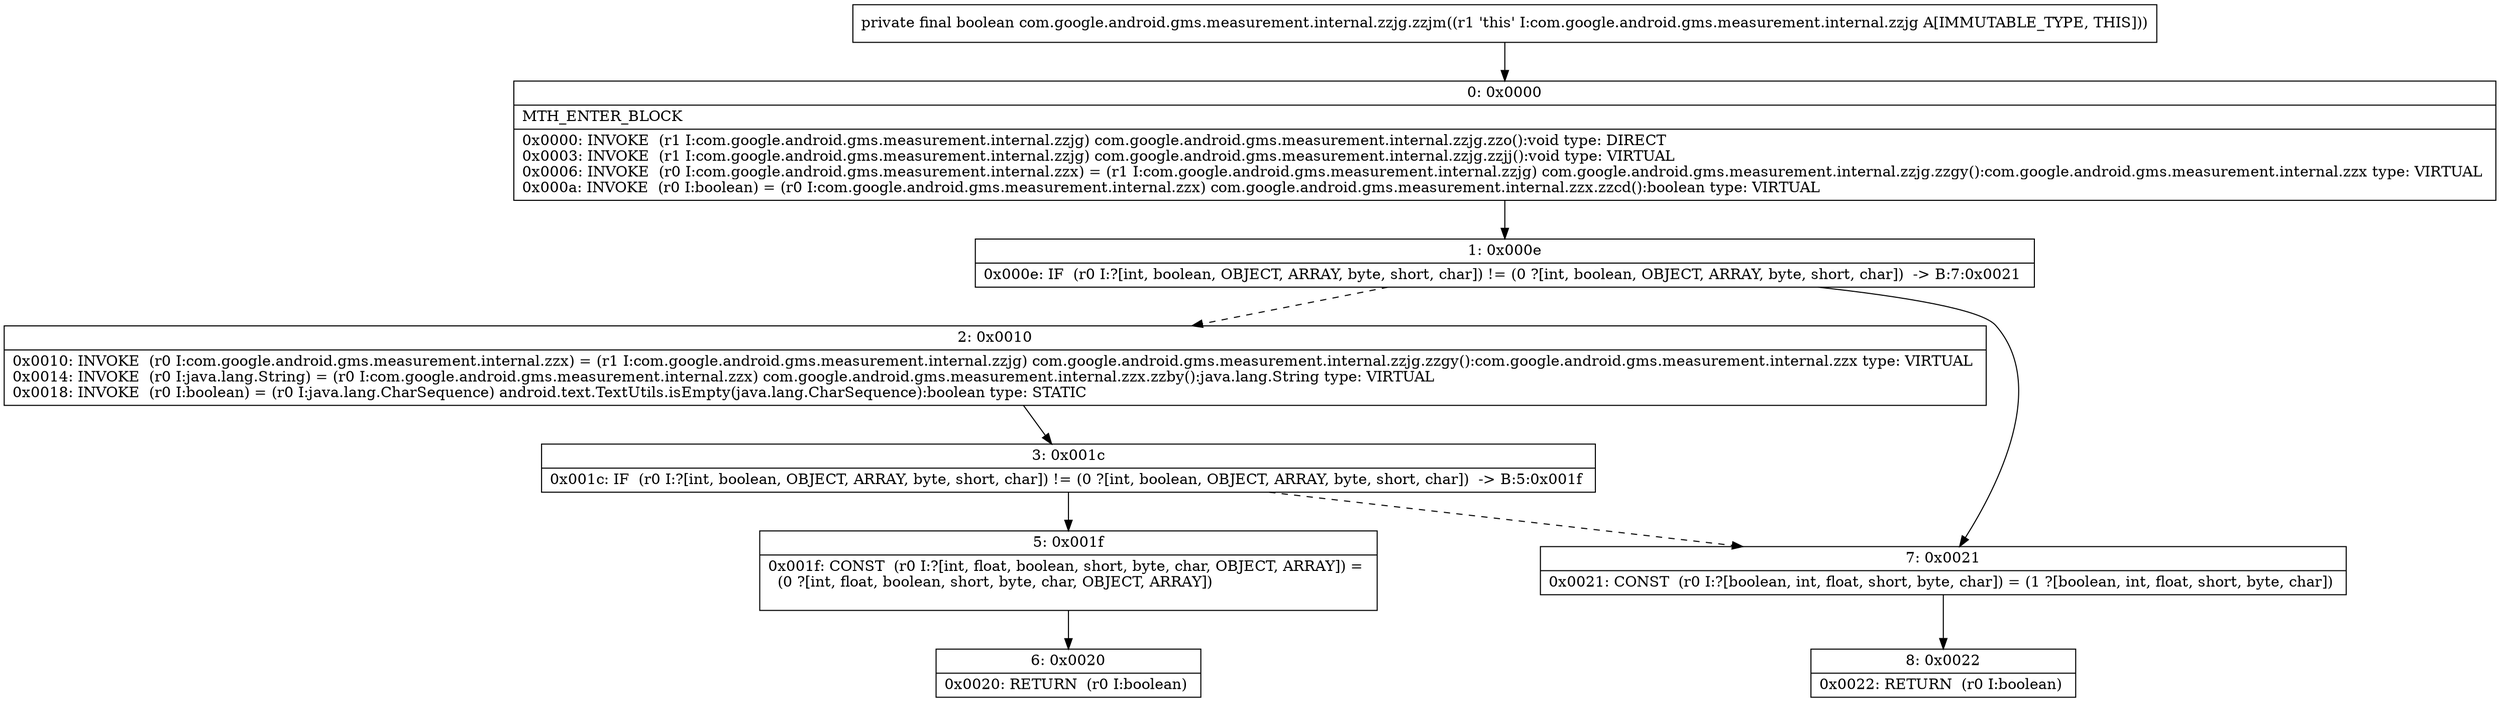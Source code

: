 digraph "CFG forcom.google.android.gms.measurement.internal.zzjg.zzjm()Z" {
Node_0 [shape=record,label="{0\:\ 0x0000|MTH_ENTER_BLOCK\l|0x0000: INVOKE  (r1 I:com.google.android.gms.measurement.internal.zzjg) com.google.android.gms.measurement.internal.zzjg.zzo():void type: DIRECT \l0x0003: INVOKE  (r1 I:com.google.android.gms.measurement.internal.zzjg) com.google.android.gms.measurement.internal.zzjg.zzjj():void type: VIRTUAL \l0x0006: INVOKE  (r0 I:com.google.android.gms.measurement.internal.zzx) = (r1 I:com.google.android.gms.measurement.internal.zzjg) com.google.android.gms.measurement.internal.zzjg.zzgy():com.google.android.gms.measurement.internal.zzx type: VIRTUAL \l0x000a: INVOKE  (r0 I:boolean) = (r0 I:com.google.android.gms.measurement.internal.zzx) com.google.android.gms.measurement.internal.zzx.zzcd():boolean type: VIRTUAL \l}"];
Node_1 [shape=record,label="{1\:\ 0x000e|0x000e: IF  (r0 I:?[int, boolean, OBJECT, ARRAY, byte, short, char]) != (0 ?[int, boolean, OBJECT, ARRAY, byte, short, char])  \-\> B:7:0x0021 \l}"];
Node_2 [shape=record,label="{2\:\ 0x0010|0x0010: INVOKE  (r0 I:com.google.android.gms.measurement.internal.zzx) = (r1 I:com.google.android.gms.measurement.internal.zzjg) com.google.android.gms.measurement.internal.zzjg.zzgy():com.google.android.gms.measurement.internal.zzx type: VIRTUAL \l0x0014: INVOKE  (r0 I:java.lang.String) = (r0 I:com.google.android.gms.measurement.internal.zzx) com.google.android.gms.measurement.internal.zzx.zzby():java.lang.String type: VIRTUAL \l0x0018: INVOKE  (r0 I:boolean) = (r0 I:java.lang.CharSequence) android.text.TextUtils.isEmpty(java.lang.CharSequence):boolean type: STATIC \l}"];
Node_3 [shape=record,label="{3\:\ 0x001c|0x001c: IF  (r0 I:?[int, boolean, OBJECT, ARRAY, byte, short, char]) != (0 ?[int, boolean, OBJECT, ARRAY, byte, short, char])  \-\> B:5:0x001f \l}"];
Node_5 [shape=record,label="{5\:\ 0x001f|0x001f: CONST  (r0 I:?[int, float, boolean, short, byte, char, OBJECT, ARRAY]) = \l  (0 ?[int, float, boolean, short, byte, char, OBJECT, ARRAY])\l \l}"];
Node_6 [shape=record,label="{6\:\ 0x0020|0x0020: RETURN  (r0 I:boolean) \l}"];
Node_7 [shape=record,label="{7\:\ 0x0021|0x0021: CONST  (r0 I:?[boolean, int, float, short, byte, char]) = (1 ?[boolean, int, float, short, byte, char]) \l}"];
Node_8 [shape=record,label="{8\:\ 0x0022|0x0022: RETURN  (r0 I:boolean) \l}"];
MethodNode[shape=record,label="{private final boolean com.google.android.gms.measurement.internal.zzjg.zzjm((r1 'this' I:com.google.android.gms.measurement.internal.zzjg A[IMMUTABLE_TYPE, THIS])) }"];
MethodNode -> Node_0;
Node_0 -> Node_1;
Node_1 -> Node_2[style=dashed];
Node_1 -> Node_7;
Node_2 -> Node_3;
Node_3 -> Node_5;
Node_3 -> Node_7[style=dashed];
Node_5 -> Node_6;
Node_7 -> Node_8;
}

